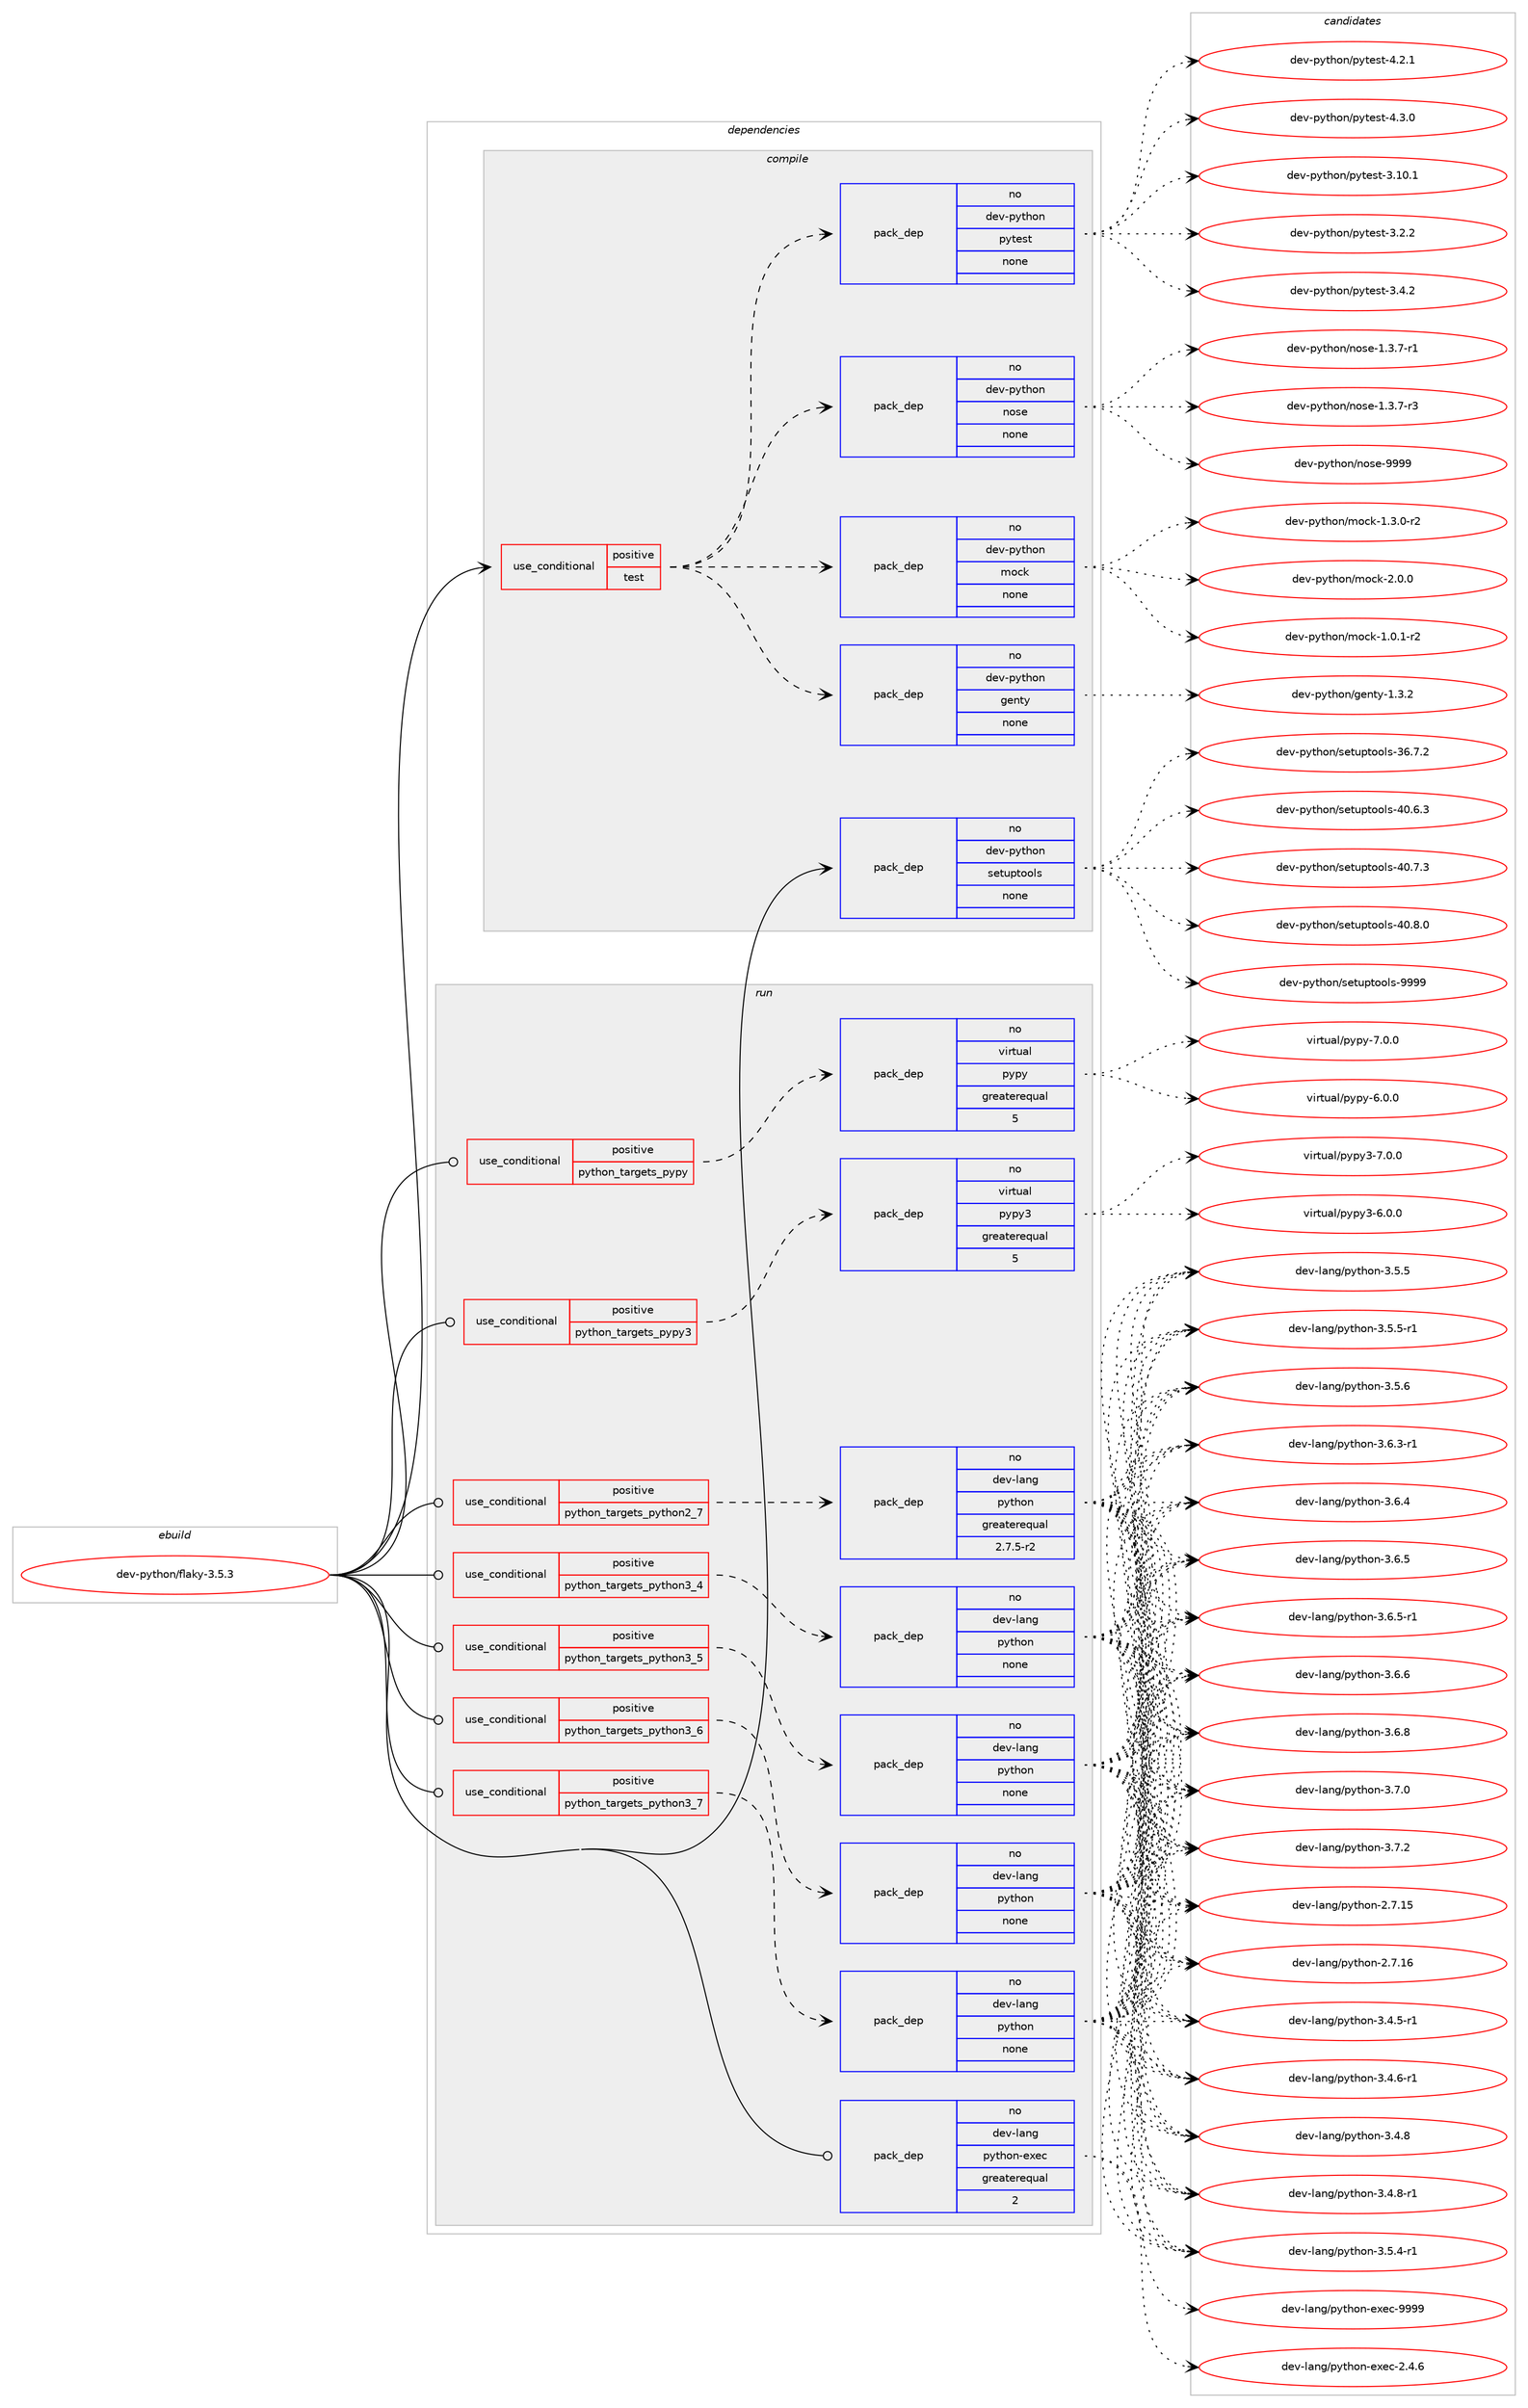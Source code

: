 digraph prolog {

# *************
# Graph options
# *************

newrank=true;
concentrate=true;
compound=true;
graph [rankdir=LR,fontname=Helvetica,fontsize=10,ranksep=1.5];#, ranksep=2.5, nodesep=0.2];
edge  [arrowhead=vee];
node  [fontname=Helvetica,fontsize=10];

# **********
# The ebuild
# **********

subgraph cluster_leftcol {
color=gray;
rank=same;
label=<<i>ebuild</i>>;
id [label="dev-python/flaky-3.5.3", color=red, width=4, href="../dev-python/flaky-3.5.3.svg"];
}

# ****************
# The dependencies
# ****************

subgraph cluster_midcol {
color=gray;
label=<<i>dependencies</i>>;
subgraph cluster_compile {
fillcolor="#eeeeee";
style=filled;
label=<<i>compile</i>>;
subgraph cond374259 {
dependency1409043 [label=<<TABLE BORDER="0" CELLBORDER="1" CELLSPACING="0" CELLPADDING="4"><TR><TD ROWSPAN="3" CELLPADDING="10">use_conditional</TD></TR><TR><TD>positive</TD></TR><TR><TD>test</TD></TR></TABLE>>, shape=none, color=red];
subgraph pack1011525 {
dependency1409044 [label=<<TABLE BORDER="0" CELLBORDER="1" CELLSPACING="0" CELLPADDING="4" WIDTH="220"><TR><TD ROWSPAN="6" CELLPADDING="30">pack_dep</TD></TR><TR><TD WIDTH="110">no</TD></TR><TR><TD>dev-python</TD></TR><TR><TD>genty</TD></TR><TR><TD>none</TD></TR><TR><TD></TD></TR></TABLE>>, shape=none, color=blue];
}
dependency1409043:e -> dependency1409044:w [weight=20,style="dashed",arrowhead="vee"];
subgraph pack1011526 {
dependency1409045 [label=<<TABLE BORDER="0" CELLBORDER="1" CELLSPACING="0" CELLPADDING="4" WIDTH="220"><TR><TD ROWSPAN="6" CELLPADDING="30">pack_dep</TD></TR><TR><TD WIDTH="110">no</TD></TR><TR><TD>dev-python</TD></TR><TR><TD>mock</TD></TR><TR><TD>none</TD></TR><TR><TD></TD></TR></TABLE>>, shape=none, color=blue];
}
dependency1409043:e -> dependency1409045:w [weight=20,style="dashed",arrowhead="vee"];
subgraph pack1011527 {
dependency1409046 [label=<<TABLE BORDER="0" CELLBORDER="1" CELLSPACING="0" CELLPADDING="4" WIDTH="220"><TR><TD ROWSPAN="6" CELLPADDING="30">pack_dep</TD></TR><TR><TD WIDTH="110">no</TD></TR><TR><TD>dev-python</TD></TR><TR><TD>nose</TD></TR><TR><TD>none</TD></TR><TR><TD></TD></TR></TABLE>>, shape=none, color=blue];
}
dependency1409043:e -> dependency1409046:w [weight=20,style="dashed",arrowhead="vee"];
subgraph pack1011528 {
dependency1409047 [label=<<TABLE BORDER="0" CELLBORDER="1" CELLSPACING="0" CELLPADDING="4" WIDTH="220"><TR><TD ROWSPAN="6" CELLPADDING="30">pack_dep</TD></TR><TR><TD WIDTH="110">no</TD></TR><TR><TD>dev-python</TD></TR><TR><TD>pytest</TD></TR><TR><TD>none</TD></TR><TR><TD></TD></TR></TABLE>>, shape=none, color=blue];
}
dependency1409043:e -> dependency1409047:w [weight=20,style="dashed",arrowhead="vee"];
}
id:e -> dependency1409043:w [weight=20,style="solid",arrowhead="vee"];
subgraph pack1011529 {
dependency1409048 [label=<<TABLE BORDER="0" CELLBORDER="1" CELLSPACING="0" CELLPADDING="4" WIDTH="220"><TR><TD ROWSPAN="6" CELLPADDING="30">pack_dep</TD></TR><TR><TD WIDTH="110">no</TD></TR><TR><TD>dev-python</TD></TR><TR><TD>setuptools</TD></TR><TR><TD>none</TD></TR><TR><TD></TD></TR></TABLE>>, shape=none, color=blue];
}
id:e -> dependency1409048:w [weight=20,style="solid",arrowhead="vee"];
}
subgraph cluster_compileandrun {
fillcolor="#eeeeee";
style=filled;
label=<<i>compile and run</i>>;
}
subgraph cluster_run {
fillcolor="#eeeeee";
style=filled;
label=<<i>run</i>>;
subgraph cond374260 {
dependency1409049 [label=<<TABLE BORDER="0" CELLBORDER="1" CELLSPACING="0" CELLPADDING="4"><TR><TD ROWSPAN="3" CELLPADDING="10">use_conditional</TD></TR><TR><TD>positive</TD></TR><TR><TD>python_targets_pypy</TD></TR></TABLE>>, shape=none, color=red];
subgraph pack1011530 {
dependency1409050 [label=<<TABLE BORDER="0" CELLBORDER="1" CELLSPACING="0" CELLPADDING="4" WIDTH="220"><TR><TD ROWSPAN="6" CELLPADDING="30">pack_dep</TD></TR><TR><TD WIDTH="110">no</TD></TR><TR><TD>virtual</TD></TR><TR><TD>pypy</TD></TR><TR><TD>greaterequal</TD></TR><TR><TD>5</TD></TR></TABLE>>, shape=none, color=blue];
}
dependency1409049:e -> dependency1409050:w [weight=20,style="dashed",arrowhead="vee"];
}
id:e -> dependency1409049:w [weight=20,style="solid",arrowhead="odot"];
subgraph cond374261 {
dependency1409051 [label=<<TABLE BORDER="0" CELLBORDER="1" CELLSPACING="0" CELLPADDING="4"><TR><TD ROWSPAN="3" CELLPADDING="10">use_conditional</TD></TR><TR><TD>positive</TD></TR><TR><TD>python_targets_pypy3</TD></TR></TABLE>>, shape=none, color=red];
subgraph pack1011531 {
dependency1409052 [label=<<TABLE BORDER="0" CELLBORDER="1" CELLSPACING="0" CELLPADDING="4" WIDTH="220"><TR><TD ROWSPAN="6" CELLPADDING="30">pack_dep</TD></TR><TR><TD WIDTH="110">no</TD></TR><TR><TD>virtual</TD></TR><TR><TD>pypy3</TD></TR><TR><TD>greaterequal</TD></TR><TR><TD>5</TD></TR></TABLE>>, shape=none, color=blue];
}
dependency1409051:e -> dependency1409052:w [weight=20,style="dashed",arrowhead="vee"];
}
id:e -> dependency1409051:w [weight=20,style="solid",arrowhead="odot"];
subgraph cond374262 {
dependency1409053 [label=<<TABLE BORDER="0" CELLBORDER="1" CELLSPACING="0" CELLPADDING="4"><TR><TD ROWSPAN="3" CELLPADDING="10">use_conditional</TD></TR><TR><TD>positive</TD></TR><TR><TD>python_targets_python2_7</TD></TR></TABLE>>, shape=none, color=red];
subgraph pack1011532 {
dependency1409054 [label=<<TABLE BORDER="0" CELLBORDER="1" CELLSPACING="0" CELLPADDING="4" WIDTH="220"><TR><TD ROWSPAN="6" CELLPADDING="30">pack_dep</TD></TR><TR><TD WIDTH="110">no</TD></TR><TR><TD>dev-lang</TD></TR><TR><TD>python</TD></TR><TR><TD>greaterequal</TD></TR><TR><TD>2.7.5-r2</TD></TR></TABLE>>, shape=none, color=blue];
}
dependency1409053:e -> dependency1409054:w [weight=20,style="dashed",arrowhead="vee"];
}
id:e -> dependency1409053:w [weight=20,style="solid",arrowhead="odot"];
subgraph cond374263 {
dependency1409055 [label=<<TABLE BORDER="0" CELLBORDER="1" CELLSPACING="0" CELLPADDING="4"><TR><TD ROWSPAN="3" CELLPADDING="10">use_conditional</TD></TR><TR><TD>positive</TD></TR><TR><TD>python_targets_python3_4</TD></TR></TABLE>>, shape=none, color=red];
subgraph pack1011533 {
dependency1409056 [label=<<TABLE BORDER="0" CELLBORDER="1" CELLSPACING="0" CELLPADDING="4" WIDTH="220"><TR><TD ROWSPAN="6" CELLPADDING="30">pack_dep</TD></TR><TR><TD WIDTH="110">no</TD></TR><TR><TD>dev-lang</TD></TR><TR><TD>python</TD></TR><TR><TD>none</TD></TR><TR><TD></TD></TR></TABLE>>, shape=none, color=blue];
}
dependency1409055:e -> dependency1409056:w [weight=20,style="dashed",arrowhead="vee"];
}
id:e -> dependency1409055:w [weight=20,style="solid",arrowhead="odot"];
subgraph cond374264 {
dependency1409057 [label=<<TABLE BORDER="0" CELLBORDER="1" CELLSPACING="0" CELLPADDING="4"><TR><TD ROWSPAN="3" CELLPADDING="10">use_conditional</TD></TR><TR><TD>positive</TD></TR><TR><TD>python_targets_python3_5</TD></TR></TABLE>>, shape=none, color=red];
subgraph pack1011534 {
dependency1409058 [label=<<TABLE BORDER="0" CELLBORDER="1" CELLSPACING="0" CELLPADDING="4" WIDTH="220"><TR><TD ROWSPAN="6" CELLPADDING="30">pack_dep</TD></TR><TR><TD WIDTH="110">no</TD></TR><TR><TD>dev-lang</TD></TR><TR><TD>python</TD></TR><TR><TD>none</TD></TR><TR><TD></TD></TR></TABLE>>, shape=none, color=blue];
}
dependency1409057:e -> dependency1409058:w [weight=20,style="dashed",arrowhead="vee"];
}
id:e -> dependency1409057:w [weight=20,style="solid",arrowhead="odot"];
subgraph cond374265 {
dependency1409059 [label=<<TABLE BORDER="0" CELLBORDER="1" CELLSPACING="0" CELLPADDING="4"><TR><TD ROWSPAN="3" CELLPADDING="10">use_conditional</TD></TR><TR><TD>positive</TD></TR><TR><TD>python_targets_python3_6</TD></TR></TABLE>>, shape=none, color=red];
subgraph pack1011535 {
dependency1409060 [label=<<TABLE BORDER="0" CELLBORDER="1" CELLSPACING="0" CELLPADDING="4" WIDTH="220"><TR><TD ROWSPAN="6" CELLPADDING="30">pack_dep</TD></TR><TR><TD WIDTH="110">no</TD></TR><TR><TD>dev-lang</TD></TR><TR><TD>python</TD></TR><TR><TD>none</TD></TR><TR><TD></TD></TR></TABLE>>, shape=none, color=blue];
}
dependency1409059:e -> dependency1409060:w [weight=20,style="dashed",arrowhead="vee"];
}
id:e -> dependency1409059:w [weight=20,style="solid",arrowhead="odot"];
subgraph cond374266 {
dependency1409061 [label=<<TABLE BORDER="0" CELLBORDER="1" CELLSPACING="0" CELLPADDING="4"><TR><TD ROWSPAN="3" CELLPADDING="10">use_conditional</TD></TR><TR><TD>positive</TD></TR><TR><TD>python_targets_python3_7</TD></TR></TABLE>>, shape=none, color=red];
subgraph pack1011536 {
dependency1409062 [label=<<TABLE BORDER="0" CELLBORDER="1" CELLSPACING="0" CELLPADDING="4" WIDTH="220"><TR><TD ROWSPAN="6" CELLPADDING="30">pack_dep</TD></TR><TR><TD WIDTH="110">no</TD></TR><TR><TD>dev-lang</TD></TR><TR><TD>python</TD></TR><TR><TD>none</TD></TR><TR><TD></TD></TR></TABLE>>, shape=none, color=blue];
}
dependency1409061:e -> dependency1409062:w [weight=20,style="dashed",arrowhead="vee"];
}
id:e -> dependency1409061:w [weight=20,style="solid",arrowhead="odot"];
subgraph pack1011537 {
dependency1409063 [label=<<TABLE BORDER="0" CELLBORDER="1" CELLSPACING="0" CELLPADDING="4" WIDTH="220"><TR><TD ROWSPAN="6" CELLPADDING="30">pack_dep</TD></TR><TR><TD WIDTH="110">no</TD></TR><TR><TD>dev-lang</TD></TR><TR><TD>python-exec</TD></TR><TR><TD>greaterequal</TD></TR><TR><TD>2</TD></TR></TABLE>>, shape=none, color=blue];
}
id:e -> dependency1409063:w [weight=20,style="solid",arrowhead="odot"];
}
}

# **************
# The candidates
# **************

subgraph cluster_choices {
rank=same;
color=gray;
label=<<i>candidates</i>>;

subgraph choice1011525 {
color=black;
nodesep=1;
choice1001011184511212111610411111047103101110116121454946514650 [label="dev-python/genty-1.3.2", color=red, width=4,href="../dev-python/genty-1.3.2.svg"];
dependency1409044:e -> choice1001011184511212111610411111047103101110116121454946514650:w [style=dotted,weight="100"];
}
subgraph choice1011526 {
color=black;
nodesep=1;
choice1001011184511212111610411111047109111991074549464846494511450 [label="dev-python/mock-1.0.1-r2", color=red, width=4,href="../dev-python/mock-1.0.1-r2.svg"];
choice1001011184511212111610411111047109111991074549465146484511450 [label="dev-python/mock-1.3.0-r2", color=red, width=4,href="../dev-python/mock-1.3.0-r2.svg"];
choice100101118451121211161041111104710911199107455046484648 [label="dev-python/mock-2.0.0", color=red, width=4,href="../dev-python/mock-2.0.0.svg"];
dependency1409045:e -> choice1001011184511212111610411111047109111991074549464846494511450:w [style=dotted,weight="100"];
dependency1409045:e -> choice1001011184511212111610411111047109111991074549465146484511450:w [style=dotted,weight="100"];
dependency1409045:e -> choice100101118451121211161041111104710911199107455046484648:w [style=dotted,weight="100"];
}
subgraph choice1011527 {
color=black;
nodesep=1;
choice10010111845112121116104111110471101111151014549465146554511449 [label="dev-python/nose-1.3.7-r1", color=red, width=4,href="../dev-python/nose-1.3.7-r1.svg"];
choice10010111845112121116104111110471101111151014549465146554511451 [label="dev-python/nose-1.3.7-r3", color=red, width=4,href="../dev-python/nose-1.3.7-r3.svg"];
choice10010111845112121116104111110471101111151014557575757 [label="dev-python/nose-9999", color=red, width=4,href="../dev-python/nose-9999.svg"];
dependency1409046:e -> choice10010111845112121116104111110471101111151014549465146554511449:w [style=dotted,weight="100"];
dependency1409046:e -> choice10010111845112121116104111110471101111151014549465146554511451:w [style=dotted,weight="100"];
dependency1409046:e -> choice10010111845112121116104111110471101111151014557575757:w [style=dotted,weight="100"];
}
subgraph choice1011528 {
color=black;
nodesep=1;
choice100101118451121211161041111104711212111610111511645514649484649 [label="dev-python/pytest-3.10.1", color=red, width=4,href="../dev-python/pytest-3.10.1.svg"];
choice1001011184511212111610411111047112121116101115116455146504650 [label="dev-python/pytest-3.2.2", color=red, width=4,href="../dev-python/pytest-3.2.2.svg"];
choice1001011184511212111610411111047112121116101115116455146524650 [label="dev-python/pytest-3.4.2", color=red, width=4,href="../dev-python/pytest-3.4.2.svg"];
choice1001011184511212111610411111047112121116101115116455246504649 [label="dev-python/pytest-4.2.1", color=red, width=4,href="../dev-python/pytest-4.2.1.svg"];
choice1001011184511212111610411111047112121116101115116455246514648 [label="dev-python/pytest-4.3.0", color=red, width=4,href="../dev-python/pytest-4.3.0.svg"];
dependency1409047:e -> choice100101118451121211161041111104711212111610111511645514649484649:w [style=dotted,weight="100"];
dependency1409047:e -> choice1001011184511212111610411111047112121116101115116455146504650:w [style=dotted,weight="100"];
dependency1409047:e -> choice1001011184511212111610411111047112121116101115116455146524650:w [style=dotted,weight="100"];
dependency1409047:e -> choice1001011184511212111610411111047112121116101115116455246504649:w [style=dotted,weight="100"];
dependency1409047:e -> choice1001011184511212111610411111047112121116101115116455246514648:w [style=dotted,weight="100"];
}
subgraph choice1011529 {
color=black;
nodesep=1;
choice100101118451121211161041111104711510111611711211611111110811545515446554650 [label="dev-python/setuptools-36.7.2", color=red, width=4,href="../dev-python/setuptools-36.7.2.svg"];
choice100101118451121211161041111104711510111611711211611111110811545524846544651 [label="dev-python/setuptools-40.6.3", color=red, width=4,href="../dev-python/setuptools-40.6.3.svg"];
choice100101118451121211161041111104711510111611711211611111110811545524846554651 [label="dev-python/setuptools-40.7.3", color=red, width=4,href="../dev-python/setuptools-40.7.3.svg"];
choice100101118451121211161041111104711510111611711211611111110811545524846564648 [label="dev-python/setuptools-40.8.0", color=red, width=4,href="../dev-python/setuptools-40.8.0.svg"];
choice10010111845112121116104111110471151011161171121161111111081154557575757 [label="dev-python/setuptools-9999", color=red, width=4,href="../dev-python/setuptools-9999.svg"];
dependency1409048:e -> choice100101118451121211161041111104711510111611711211611111110811545515446554650:w [style=dotted,weight="100"];
dependency1409048:e -> choice100101118451121211161041111104711510111611711211611111110811545524846544651:w [style=dotted,weight="100"];
dependency1409048:e -> choice100101118451121211161041111104711510111611711211611111110811545524846554651:w [style=dotted,weight="100"];
dependency1409048:e -> choice100101118451121211161041111104711510111611711211611111110811545524846564648:w [style=dotted,weight="100"];
dependency1409048:e -> choice10010111845112121116104111110471151011161171121161111111081154557575757:w [style=dotted,weight="100"];
}
subgraph choice1011530 {
color=black;
nodesep=1;
choice1181051141161179710847112121112121455446484648 [label="virtual/pypy-6.0.0", color=red, width=4,href="../virtual/pypy-6.0.0.svg"];
choice1181051141161179710847112121112121455546484648 [label="virtual/pypy-7.0.0", color=red, width=4,href="../virtual/pypy-7.0.0.svg"];
dependency1409050:e -> choice1181051141161179710847112121112121455446484648:w [style=dotted,weight="100"];
dependency1409050:e -> choice1181051141161179710847112121112121455546484648:w [style=dotted,weight="100"];
}
subgraph choice1011531 {
color=black;
nodesep=1;
choice118105114116117971084711212111212151455446484648 [label="virtual/pypy3-6.0.0", color=red, width=4,href="../virtual/pypy3-6.0.0.svg"];
choice118105114116117971084711212111212151455546484648 [label="virtual/pypy3-7.0.0", color=red, width=4,href="../virtual/pypy3-7.0.0.svg"];
dependency1409052:e -> choice118105114116117971084711212111212151455446484648:w [style=dotted,weight="100"];
dependency1409052:e -> choice118105114116117971084711212111212151455546484648:w [style=dotted,weight="100"];
}
subgraph choice1011532 {
color=black;
nodesep=1;
choice10010111845108971101034711212111610411111045504655464953 [label="dev-lang/python-2.7.15", color=red, width=4,href="../dev-lang/python-2.7.15.svg"];
choice10010111845108971101034711212111610411111045504655464954 [label="dev-lang/python-2.7.16", color=red, width=4,href="../dev-lang/python-2.7.16.svg"];
choice1001011184510897110103471121211161041111104551465246534511449 [label="dev-lang/python-3.4.5-r1", color=red, width=4,href="../dev-lang/python-3.4.5-r1.svg"];
choice1001011184510897110103471121211161041111104551465246544511449 [label="dev-lang/python-3.4.6-r1", color=red, width=4,href="../dev-lang/python-3.4.6-r1.svg"];
choice100101118451089711010347112121116104111110455146524656 [label="dev-lang/python-3.4.8", color=red, width=4,href="../dev-lang/python-3.4.8.svg"];
choice1001011184510897110103471121211161041111104551465246564511449 [label="dev-lang/python-3.4.8-r1", color=red, width=4,href="../dev-lang/python-3.4.8-r1.svg"];
choice1001011184510897110103471121211161041111104551465346524511449 [label="dev-lang/python-3.5.4-r1", color=red, width=4,href="../dev-lang/python-3.5.4-r1.svg"];
choice100101118451089711010347112121116104111110455146534653 [label="dev-lang/python-3.5.5", color=red, width=4,href="../dev-lang/python-3.5.5.svg"];
choice1001011184510897110103471121211161041111104551465346534511449 [label="dev-lang/python-3.5.5-r1", color=red, width=4,href="../dev-lang/python-3.5.5-r1.svg"];
choice100101118451089711010347112121116104111110455146534654 [label="dev-lang/python-3.5.6", color=red, width=4,href="../dev-lang/python-3.5.6.svg"];
choice1001011184510897110103471121211161041111104551465446514511449 [label="dev-lang/python-3.6.3-r1", color=red, width=4,href="../dev-lang/python-3.6.3-r1.svg"];
choice100101118451089711010347112121116104111110455146544652 [label="dev-lang/python-3.6.4", color=red, width=4,href="../dev-lang/python-3.6.4.svg"];
choice100101118451089711010347112121116104111110455146544653 [label="dev-lang/python-3.6.5", color=red, width=4,href="../dev-lang/python-3.6.5.svg"];
choice1001011184510897110103471121211161041111104551465446534511449 [label="dev-lang/python-3.6.5-r1", color=red, width=4,href="../dev-lang/python-3.6.5-r1.svg"];
choice100101118451089711010347112121116104111110455146544654 [label="dev-lang/python-3.6.6", color=red, width=4,href="../dev-lang/python-3.6.6.svg"];
choice100101118451089711010347112121116104111110455146544656 [label="dev-lang/python-3.6.8", color=red, width=4,href="../dev-lang/python-3.6.8.svg"];
choice100101118451089711010347112121116104111110455146554648 [label="dev-lang/python-3.7.0", color=red, width=4,href="../dev-lang/python-3.7.0.svg"];
choice100101118451089711010347112121116104111110455146554650 [label="dev-lang/python-3.7.2", color=red, width=4,href="../dev-lang/python-3.7.2.svg"];
dependency1409054:e -> choice10010111845108971101034711212111610411111045504655464953:w [style=dotted,weight="100"];
dependency1409054:e -> choice10010111845108971101034711212111610411111045504655464954:w [style=dotted,weight="100"];
dependency1409054:e -> choice1001011184510897110103471121211161041111104551465246534511449:w [style=dotted,weight="100"];
dependency1409054:e -> choice1001011184510897110103471121211161041111104551465246544511449:w [style=dotted,weight="100"];
dependency1409054:e -> choice100101118451089711010347112121116104111110455146524656:w [style=dotted,weight="100"];
dependency1409054:e -> choice1001011184510897110103471121211161041111104551465246564511449:w [style=dotted,weight="100"];
dependency1409054:e -> choice1001011184510897110103471121211161041111104551465346524511449:w [style=dotted,weight="100"];
dependency1409054:e -> choice100101118451089711010347112121116104111110455146534653:w [style=dotted,weight="100"];
dependency1409054:e -> choice1001011184510897110103471121211161041111104551465346534511449:w [style=dotted,weight="100"];
dependency1409054:e -> choice100101118451089711010347112121116104111110455146534654:w [style=dotted,weight="100"];
dependency1409054:e -> choice1001011184510897110103471121211161041111104551465446514511449:w [style=dotted,weight="100"];
dependency1409054:e -> choice100101118451089711010347112121116104111110455146544652:w [style=dotted,weight="100"];
dependency1409054:e -> choice100101118451089711010347112121116104111110455146544653:w [style=dotted,weight="100"];
dependency1409054:e -> choice1001011184510897110103471121211161041111104551465446534511449:w [style=dotted,weight="100"];
dependency1409054:e -> choice100101118451089711010347112121116104111110455146544654:w [style=dotted,weight="100"];
dependency1409054:e -> choice100101118451089711010347112121116104111110455146544656:w [style=dotted,weight="100"];
dependency1409054:e -> choice100101118451089711010347112121116104111110455146554648:w [style=dotted,weight="100"];
dependency1409054:e -> choice100101118451089711010347112121116104111110455146554650:w [style=dotted,weight="100"];
}
subgraph choice1011533 {
color=black;
nodesep=1;
choice10010111845108971101034711212111610411111045504655464953 [label="dev-lang/python-2.7.15", color=red, width=4,href="../dev-lang/python-2.7.15.svg"];
choice10010111845108971101034711212111610411111045504655464954 [label="dev-lang/python-2.7.16", color=red, width=4,href="../dev-lang/python-2.7.16.svg"];
choice1001011184510897110103471121211161041111104551465246534511449 [label="dev-lang/python-3.4.5-r1", color=red, width=4,href="../dev-lang/python-3.4.5-r1.svg"];
choice1001011184510897110103471121211161041111104551465246544511449 [label="dev-lang/python-3.4.6-r1", color=red, width=4,href="../dev-lang/python-3.4.6-r1.svg"];
choice100101118451089711010347112121116104111110455146524656 [label="dev-lang/python-3.4.8", color=red, width=4,href="../dev-lang/python-3.4.8.svg"];
choice1001011184510897110103471121211161041111104551465246564511449 [label="dev-lang/python-3.4.8-r1", color=red, width=4,href="../dev-lang/python-3.4.8-r1.svg"];
choice1001011184510897110103471121211161041111104551465346524511449 [label="dev-lang/python-3.5.4-r1", color=red, width=4,href="../dev-lang/python-3.5.4-r1.svg"];
choice100101118451089711010347112121116104111110455146534653 [label="dev-lang/python-3.5.5", color=red, width=4,href="../dev-lang/python-3.5.5.svg"];
choice1001011184510897110103471121211161041111104551465346534511449 [label="dev-lang/python-3.5.5-r1", color=red, width=4,href="../dev-lang/python-3.5.5-r1.svg"];
choice100101118451089711010347112121116104111110455146534654 [label="dev-lang/python-3.5.6", color=red, width=4,href="../dev-lang/python-3.5.6.svg"];
choice1001011184510897110103471121211161041111104551465446514511449 [label="dev-lang/python-3.6.3-r1", color=red, width=4,href="../dev-lang/python-3.6.3-r1.svg"];
choice100101118451089711010347112121116104111110455146544652 [label="dev-lang/python-3.6.4", color=red, width=4,href="../dev-lang/python-3.6.4.svg"];
choice100101118451089711010347112121116104111110455146544653 [label="dev-lang/python-3.6.5", color=red, width=4,href="../dev-lang/python-3.6.5.svg"];
choice1001011184510897110103471121211161041111104551465446534511449 [label="dev-lang/python-3.6.5-r1", color=red, width=4,href="../dev-lang/python-3.6.5-r1.svg"];
choice100101118451089711010347112121116104111110455146544654 [label="dev-lang/python-3.6.6", color=red, width=4,href="../dev-lang/python-3.6.6.svg"];
choice100101118451089711010347112121116104111110455146544656 [label="dev-lang/python-3.6.8", color=red, width=4,href="../dev-lang/python-3.6.8.svg"];
choice100101118451089711010347112121116104111110455146554648 [label="dev-lang/python-3.7.0", color=red, width=4,href="../dev-lang/python-3.7.0.svg"];
choice100101118451089711010347112121116104111110455146554650 [label="dev-lang/python-3.7.2", color=red, width=4,href="../dev-lang/python-3.7.2.svg"];
dependency1409056:e -> choice10010111845108971101034711212111610411111045504655464953:w [style=dotted,weight="100"];
dependency1409056:e -> choice10010111845108971101034711212111610411111045504655464954:w [style=dotted,weight="100"];
dependency1409056:e -> choice1001011184510897110103471121211161041111104551465246534511449:w [style=dotted,weight="100"];
dependency1409056:e -> choice1001011184510897110103471121211161041111104551465246544511449:w [style=dotted,weight="100"];
dependency1409056:e -> choice100101118451089711010347112121116104111110455146524656:w [style=dotted,weight="100"];
dependency1409056:e -> choice1001011184510897110103471121211161041111104551465246564511449:w [style=dotted,weight="100"];
dependency1409056:e -> choice1001011184510897110103471121211161041111104551465346524511449:w [style=dotted,weight="100"];
dependency1409056:e -> choice100101118451089711010347112121116104111110455146534653:w [style=dotted,weight="100"];
dependency1409056:e -> choice1001011184510897110103471121211161041111104551465346534511449:w [style=dotted,weight="100"];
dependency1409056:e -> choice100101118451089711010347112121116104111110455146534654:w [style=dotted,weight="100"];
dependency1409056:e -> choice1001011184510897110103471121211161041111104551465446514511449:w [style=dotted,weight="100"];
dependency1409056:e -> choice100101118451089711010347112121116104111110455146544652:w [style=dotted,weight="100"];
dependency1409056:e -> choice100101118451089711010347112121116104111110455146544653:w [style=dotted,weight="100"];
dependency1409056:e -> choice1001011184510897110103471121211161041111104551465446534511449:w [style=dotted,weight="100"];
dependency1409056:e -> choice100101118451089711010347112121116104111110455146544654:w [style=dotted,weight="100"];
dependency1409056:e -> choice100101118451089711010347112121116104111110455146544656:w [style=dotted,weight="100"];
dependency1409056:e -> choice100101118451089711010347112121116104111110455146554648:w [style=dotted,weight="100"];
dependency1409056:e -> choice100101118451089711010347112121116104111110455146554650:w [style=dotted,weight="100"];
}
subgraph choice1011534 {
color=black;
nodesep=1;
choice10010111845108971101034711212111610411111045504655464953 [label="dev-lang/python-2.7.15", color=red, width=4,href="../dev-lang/python-2.7.15.svg"];
choice10010111845108971101034711212111610411111045504655464954 [label="dev-lang/python-2.7.16", color=red, width=4,href="../dev-lang/python-2.7.16.svg"];
choice1001011184510897110103471121211161041111104551465246534511449 [label="dev-lang/python-3.4.5-r1", color=red, width=4,href="../dev-lang/python-3.4.5-r1.svg"];
choice1001011184510897110103471121211161041111104551465246544511449 [label="dev-lang/python-3.4.6-r1", color=red, width=4,href="../dev-lang/python-3.4.6-r1.svg"];
choice100101118451089711010347112121116104111110455146524656 [label="dev-lang/python-3.4.8", color=red, width=4,href="../dev-lang/python-3.4.8.svg"];
choice1001011184510897110103471121211161041111104551465246564511449 [label="dev-lang/python-3.4.8-r1", color=red, width=4,href="../dev-lang/python-3.4.8-r1.svg"];
choice1001011184510897110103471121211161041111104551465346524511449 [label="dev-lang/python-3.5.4-r1", color=red, width=4,href="../dev-lang/python-3.5.4-r1.svg"];
choice100101118451089711010347112121116104111110455146534653 [label="dev-lang/python-3.5.5", color=red, width=4,href="../dev-lang/python-3.5.5.svg"];
choice1001011184510897110103471121211161041111104551465346534511449 [label="dev-lang/python-3.5.5-r1", color=red, width=4,href="../dev-lang/python-3.5.5-r1.svg"];
choice100101118451089711010347112121116104111110455146534654 [label="dev-lang/python-3.5.6", color=red, width=4,href="../dev-lang/python-3.5.6.svg"];
choice1001011184510897110103471121211161041111104551465446514511449 [label="dev-lang/python-3.6.3-r1", color=red, width=4,href="../dev-lang/python-3.6.3-r1.svg"];
choice100101118451089711010347112121116104111110455146544652 [label="dev-lang/python-3.6.4", color=red, width=4,href="../dev-lang/python-3.6.4.svg"];
choice100101118451089711010347112121116104111110455146544653 [label="dev-lang/python-3.6.5", color=red, width=4,href="../dev-lang/python-3.6.5.svg"];
choice1001011184510897110103471121211161041111104551465446534511449 [label="dev-lang/python-3.6.5-r1", color=red, width=4,href="../dev-lang/python-3.6.5-r1.svg"];
choice100101118451089711010347112121116104111110455146544654 [label="dev-lang/python-3.6.6", color=red, width=4,href="../dev-lang/python-3.6.6.svg"];
choice100101118451089711010347112121116104111110455146544656 [label="dev-lang/python-3.6.8", color=red, width=4,href="../dev-lang/python-3.6.8.svg"];
choice100101118451089711010347112121116104111110455146554648 [label="dev-lang/python-3.7.0", color=red, width=4,href="../dev-lang/python-3.7.0.svg"];
choice100101118451089711010347112121116104111110455146554650 [label="dev-lang/python-3.7.2", color=red, width=4,href="../dev-lang/python-3.7.2.svg"];
dependency1409058:e -> choice10010111845108971101034711212111610411111045504655464953:w [style=dotted,weight="100"];
dependency1409058:e -> choice10010111845108971101034711212111610411111045504655464954:w [style=dotted,weight="100"];
dependency1409058:e -> choice1001011184510897110103471121211161041111104551465246534511449:w [style=dotted,weight="100"];
dependency1409058:e -> choice1001011184510897110103471121211161041111104551465246544511449:w [style=dotted,weight="100"];
dependency1409058:e -> choice100101118451089711010347112121116104111110455146524656:w [style=dotted,weight="100"];
dependency1409058:e -> choice1001011184510897110103471121211161041111104551465246564511449:w [style=dotted,weight="100"];
dependency1409058:e -> choice1001011184510897110103471121211161041111104551465346524511449:w [style=dotted,weight="100"];
dependency1409058:e -> choice100101118451089711010347112121116104111110455146534653:w [style=dotted,weight="100"];
dependency1409058:e -> choice1001011184510897110103471121211161041111104551465346534511449:w [style=dotted,weight="100"];
dependency1409058:e -> choice100101118451089711010347112121116104111110455146534654:w [style=dotted,weight="100"];
dependency1409058:e -> choice1001011184510897110103471121211161041111104551465446514511449:w [style=dotted,weight="100"];
dependency1409058:e -> choice100101118451089711010347112121116104111110455146544652:w [style=dotted,weight="100"];
dependency1409058:e -> choice100101118451089711010347112121116104111110455146544653:w [style=dotted,weight="100"];
dependency1409058:e -> choice1001011184510897110103471121211161041111104551465446534511449:w [style=dotted,weight="100"];
dependency1409058:e -> choice100101118451089711010347112121116104111110455146544654:w [style=dotted,weight="100"];
dependency1409058:e -> choice100101118451089711010347112121116104111110455146544656:w [style=dotted,weight="100"];
dependency1409058:e -> choice100101118451089711010347112121116104111110455146554648:w [style=dotted,weight="100"];
dependency1409058:e -> choice100101118451089711010347112121116104111110455146554650:w [style=dotted,weight="100"];
}
subgraph choice1011535 {
color=black;
nodesep=1;
choice10010111845108971101034711212111610411111045504655464953 [label="dev-lang/python-2.7.15", color=red, width=4,href="../dev-lang/python-2.7.15.svg"];
choice10010111845108971101034711212111610411111045504655464954 [label="dev-lang/python-2.7.16", color=red, width=4,href="../dev-lang/python-2.7.16.svg"];
choice1001011184510897110103471121211161041111104551465246534511449 [label="dev-lang/python-3.4.5-r1", color=red, width=4,href="../dev-lang/python-3.4.5-r1.svg"];
choice1001011184510897110103471121211161041111104551465246544511449 [label="dev-lang/python-3.4.6-r1", color=red, width=4,href="../dev-lang/python-3.4.6-r1.svg"];
choice100101118451089711010347112121116104111110455146524656 [label="dev-lang/python-3.4.8", color=red, width=4,href="../dev-lang/python-3.4.8.svg"];
choice1001011184510897110103471121211161041111104551465246564511449 [label="dev-lang/python-3.4.8-r1", color=red, width=4,href="../dev-lang/python-3.4.8-r1.svg"];
choice1001011184510897110103471121211161041111104551465346524511449 [label="dev-lang/python-3.5.4-r1", color=red, width=4,href="../dev-lang/python-3.5.4-r1.svg"];
choice100101118451089711010347112121116104111110455146534653 [label="dev-lang/python-3.5.5", color=red, width=4,href="../dev-lang/python-3.5.5.svg"];
choice1001011184510897110103471121211161041111104551465346534511449 [label="dev-lang/python-3.5.5-r1", color=red, width=4,href="../dev-lang/python-3.5.5-r1.svg"];
choice100101118451089711010347112121116104111110455146534654 [label="dev-lang/python-3.5.6", color=red, width=4,href="../dev-lang/python-3.5.6.svg"];
choice1001011184510897110103471121211161041111104551465446514511449 [label="dev-lang/python-3.6.3-r1", color=red, width=4,href="../dev-lang/python-3.6.3-r1.svg"];
choice100101118451089711010347112121116104111110455146544652 [label="dev-lang/python-3.6.4", color=red, width=4,href="../dev-lang/python-3.6.4.svg"];
choice100101118451089711010347112121116104111110455146544653 [label="dev-lang/python-3.6.5", color=red, width=4,href="../dev-lang/python-3.6.5.svg"];
choice1001011184510897110103471121211161041111104551465446534511449 [label="dev-lang/python-3.6.5-r1", color=red, width=4,href="../dev-lang/python-3.6.5-r1.svg"];
choice100101118451089711010347112121116104111110455146544654 [label="dev-lang/python-3.6.6", color=red, width=4,href="../dev-lang/python-3.6.6.svg"];
choice100101118451089711010347112121116104111110455146544656 [label="dev-lang/python-3.6.8", color=red, width=4,href="../dev-lang/python-3.6.8.svg"];
choice100101118451089711010347112121116104111110455146554648 [label="dev-lang/python-3.7.0", color=red, width=4,href="../dev-lang/python-3.7.0.svg"];
choice100101118451089711010347112121116104111110455146554650 [label="dev-lang/python-3.7.2", color=red, width=4,href="../dev-lang/python-3.7.2.svg"];
dependency1409060:e -> choice10010111845108971101034711212111610411111045504655464953:w [style=dotted,weight="100"];
dependency1409060:e -> choice10010111845108971101034711212111610411111045504655464954:w [style=dotted,weight="100"];
dependency1409060:e -> choice1001011184510897110103471121211161041111104551465246534511449:w [style=dotted,weight="100"];
dependency1409060:e -> choice1001011184510897110103471121211161041111104551465246544511449:w [style=dotted,weight="100"];
dependency1409060:e -> choice100101118451089711010347112121116104111110455146524656:w [style=dotted,weight="100"];
dependency1409060:e -> choice1001011184510897110103471121211161041111104551465246564511449:w [style=dotted,weight="100"];
dependency1409060:e -> choice1001011184510897110103471121211161041111104551465346524511449:w [style=dotted,weight="100"];
dependency1409060:e -> choice100101118451089711010347112121116104111110455146534653:w [style=dotted,weight="100"];
dependency1409060:e -> choice1001011184510897110103471121211161041111104551465346534511449:w [style=dotted,weight="100"];
dependency1409060:e -> choice100101118451089711010347112121116104111110455146534654:w [style=dotted,weight="100"];
dependency1409060:e -> choice1001011184510897110103471121211161041111104551465446514511449:w [style=dotted,weight="100"];
dependency1409060:e -> choice100101118451089711010347112121116104111110455146544652:w [style=dotted,weight="100"];
dependency1409060:e -> choice100101118451089711010347112121116104111110455146544653:w [style=dotted,weight="100"];
dependency1409060:e -> choice1001011184510897110103471121211161041111104551465446534511449:w [style=dotted,weight="100"];
dependency1409060:e -> choice100101118451089711010347112121116104111110455146544654:w [style=dotted,weight="100"];
dependency1409060:e -> choice100101118451089711010347112121116104111110455146544656:w [style=dotted,weight="100"];
dependency1409060:e -> choice100101118451089711010347112121116104111110455146554648:w [style=dotted,weight="100"];
dependency1409060:e -> choice100101118451089711010347112121116104111110455146554650:w [style=dotted,weight="100"];
}
subgraph choice1011536 {
color=black;
nodesep=1;
choice10010111845108971101034711212111610411111045504655464953 [label="dev-lang/python-2.7.15", color=red, width=4,href="../dev-lang/python-2.7.15.svg"];
choice10010111845108971101034711212111610411111045504655464954 [label="dev-lang/python-2.7.16", color=red, width=4,href="../dev-lang/python-2.7.16.svg"];
choice1001011184510897110103471121211161041111104551465246534511449 [label="dev-lang/python-3.4.5-r1", color=red, width=4,href="../dev-lang/python-3.4.5-r1.svg"];
choice1001011184510897110103471121211161041111104551465246544511449 [label="dev-lang/python-3.4.6-r1", color=red, width=4,href="../dev-lang/python-3.4.6-r1.svg"];
choice100101118451089711010347112121116104111110455146524656 [label="dev-lang/python-3.4.8", color=red, width=4,href="../dev-lang/python-3.4.8.svg"];
choice1001011184510897110103471121211161041111104551465246564511449 [label="dev-lang/python-3.4.8-r1", color=red, width=4,href="../dev-lang/python-3.4.8-r1.svg"];
choice1001011184510897110103471121211161041111104551465346524511449 [label="dev-lang/python-3.5.4-r1", color=red, width=4,href="../dev-lang/python-3.5.4-r1.svg"];
choice100101118451089711010347112121116104111110455146534653 [label="dev-lang/python-3.5.5", color=red, width=4,href="../dev-lang/python-3.5.5.svg"];
choice1001011184510897110103471121211161041111104551465346534511449 [label="dev-lang/python-3.5.5-r1", color=red, width=4,href="../dev-lang/python-3.5.5-r1.svg"];
choice100101118451089711010347112121116104111110455146534654 [label="dev-lang/python-3.5.6", color=red, width=4,href="../dev-lang/python-3.5.6.svg"];
choice1001011184510897110103471121211161041111104551465446514511449 [label="dev-lang/python-3.6.3-r1", color=red, width=4,href="../dev-lang/python-3.6.3-r1.svg"];
choice100101118451089711010347112121116104111110455146544652 [label="dev-lang/python-3.6.4", color=red, width=4,href="../dev-lang/python-3.6.4.svg"];
choice100101118451089711010347112121116104111110455146544653 [label="dev-lang/python-3.6.5", color=red, width=4,href="../dev-lang/python-3.6.5.svg"];
choice1001011184510897110103471121211161041111104551465446534511449 [label="dev-lang/python-3.6.5-r1", color=red, width=4,href="../dev-lang/python-3.6.5-r1.svg"];
choice100101118451089711010347112121116104111110455146544654 [label="dev-lang/python-3.6.6", color=red, width=4,href="../dev-lang/python-3.6.6.svg"];
choice100101118451089711010347112121116104111110455146544656 [label="dev-lang/python-3.6.8", color=red, width=4,href="../dev-lang/python-3.6.8.svg"];
choice100101118451089711010347112121116104111110455146554648 [label="dev-lang/python-3.7.0", color=red, width=4,href="../dev-lang/python-3.7.0.svg"];
choice100101118451089711010347112121116104111110455146554650 [label="dev-lang/python-3.7.2", color=red, width=4,href="../dev-lang/python-3.7.2.svg"];
dependency1409062:e -> choice10010111845108971101034711212111610411111045504655464953:w [style=dotted,weight="100"];
dependency1409062:e -> choice10010111845108971101034711212111610411111045504655464954:w [style=dotted,weight="100"];
dependency1409062:e -> choice1001011184510897110103471121211161041111104551465246534511449:w [style=dotted,weight="100"];
dependency1409062:e -> choice1001011184510897110103471121211161041111104551465246544511449:w [style=dotted,weight="100"];
dependency1409062:e -> choice100101118451089711010347112121116104111110455146524656:w [style=dotted,weight="100"];
dependency1409062:e -> choice1001011184510897110103471121211161041111104551465246564511449:w [style=dotted,weight="100"];
dependency1409062:e -> choice1001011184510897110103471121211161041111104551465346524511449:w [style=dotted,weight="100"];
dependency1409062:e -> choice100101118451089711010347112121116104111110455146534653:w [style=dotted,weight="100"];
dependency1409062:e -> choice1001011184510897110103471121211161041111104551465346534511449:w [style=dotted,weight="100"];
dependency1409062:e -> choice100101118451089711010347112121116104111110455146534654:w [style=dotted,weight="100"];
dependency1409062:e -> choice1001011184510897110103471121211161041111104551465446514511449:w [style=dotted,weight="100"];
dependency1409062:e -> choice100101118451089711010347112121116104111110455146544652:w [style=dotted,weight="100"];
dependency1409062:e -> choice100101118451089711010347112121116104111110455146544653:w [style=dotted,weight="100"];
dependency1409062:e -> choice1001011184510897110103471121211161041111104551465446534511449:w [style=dotted,weight="100"];
dependency1409062:e -> choice100101118451089711010347112121116104111110455146544654:w [style=dotted,weight="100"];
dependency1409062:e -> choice100101118451089711010347112121116104111110455146544656:w [style=dotted,weight="100"];
dependency1409062:e -> choice100101118451089711010347112121116104111110455146554648:w [style=dotted,weight="100"];
dependency1409062:e -> choice100101118451089711010347112121116104111110455146554650:w [style=dotted,weight="100"];
}
subgraph choice1011537 {
color=black;
nodesep=1;
choice1001011184510897110103471121211161041111104510112010199455046524654 [label="dev-lang/python-exec-2.4.6", color=red, width=4,href="../dev-lang/python-exec-2.4.6.svg"];
choice10010111845108971101034711212111610411111045101120101994557575757 [label="dev-lang/python-exec-9999", color=red, width=4,href="../dev-lang/python-exec-9999.svg"];
dependency1409063:e -> choice1001011184510897110103471121211161041111104510112010199455046524654:w [style=dotted,weight="100"];
dependency1409063:e -> choice10010111845108971101034711212111610411111045101120101994557575757:w [style=dotted,weight="100"];
}
}

}
